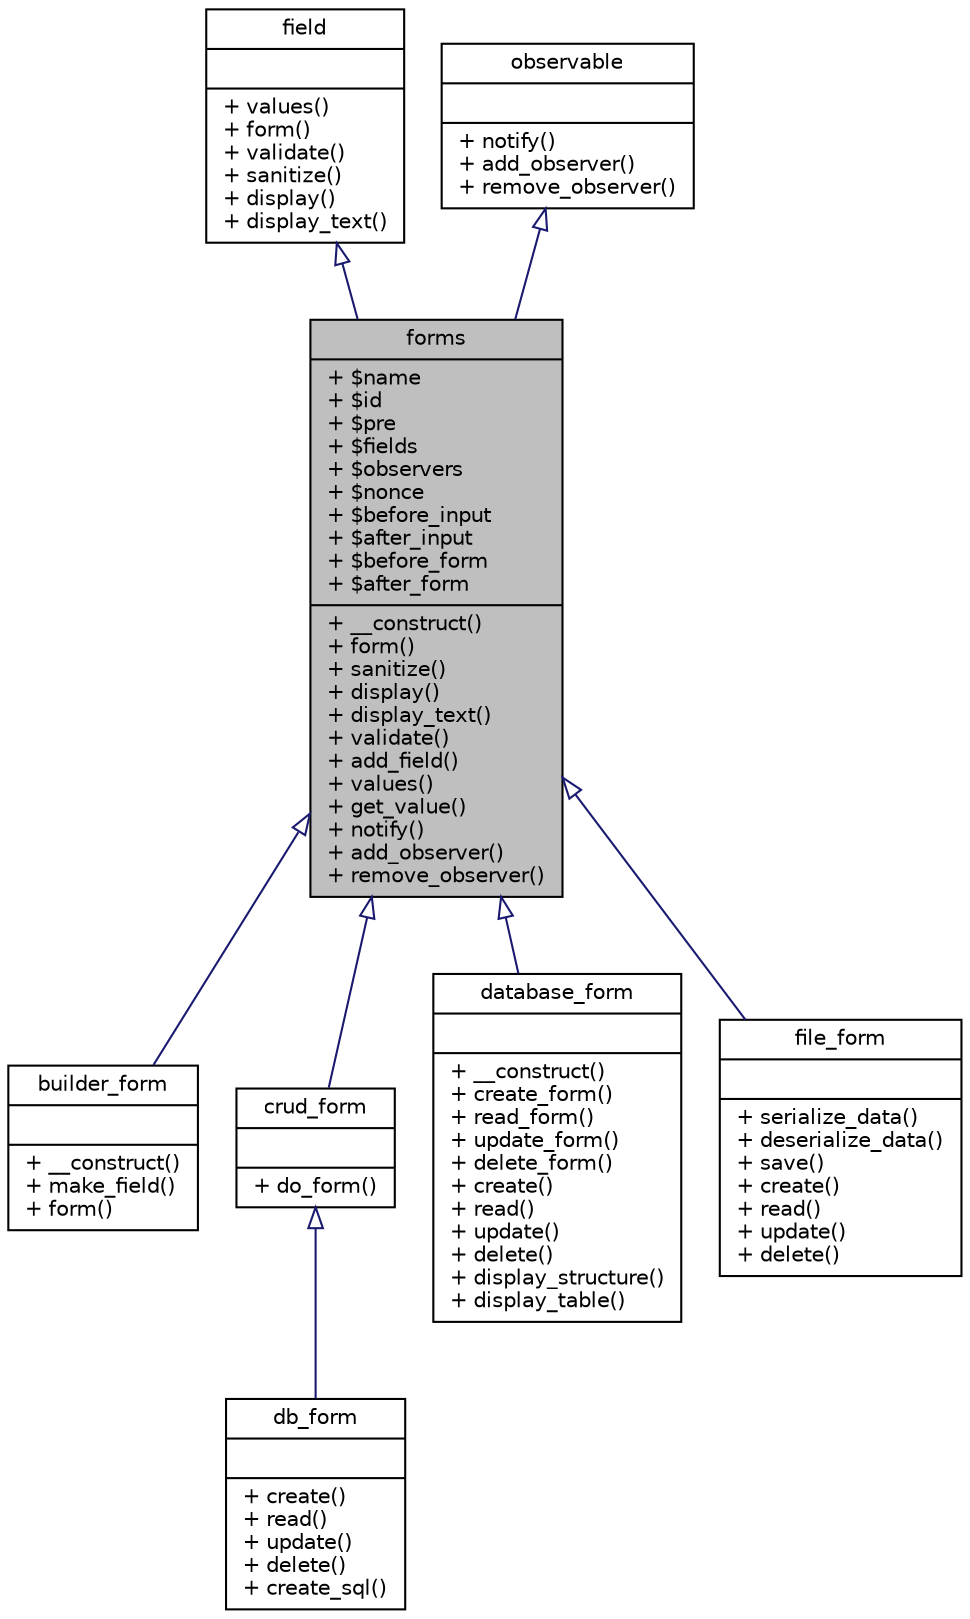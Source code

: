 digraph "forms"
{
  edge [fontname="Helvetica",fontsize="10",labelfontname="Helvetica",labelfontsize="10"];
  node [fontname="Helvetica",fontsize="10",shape=record];
  Node1 [label="{forms\n|+ $name\l+ $id\l+ $pre\l+ $fields\l+ $observers\l+ $nonce\l+ $before_input\l+ $after_input\l+ $before_form\l+ $after_form\l|+ __construct()\l+ form()\l+ sanitize()\l+ display()\l+ display_text()\l+ validate()\l+ add_field()\l+ values()\l+ get_value()\l+ notify()\l+ add_observer()\l+ remove_observer()\l}",height=0.2,width=0.4,color="black", fillcolor="grey75", style="filled", fontcolor="black"];
  Node2 -> Node1 [dir="back",color="midnightblue",fontsize="10",style="solid",arrowtail="onormal",fontname="Helvetica"];
  Node2 [label="{field\n||+ values()\l+ form()\l+ validate()\l+ sanitize()\l+ display()\l+ display_text()\l}",height=0.2,width=0.4,color="black", fillcolor="white", style="filled",URL="$interfacefield.html"];
  Node3 -> Node1 [dir="back",color="midnightblue",fontsize="10",style="solid",arrowtail="onormal",fontname="Helvetica"];
  Node3 [label="{observable\n||+ notify()\l+ add_observer()\l+ remove_observer()\l}",height=0.2,width=0.4,color="black", fillcolor="white", style="filled",URL="$interfaceobservable.html",tooltip="Describes objects that are able to be observed by observer objects. "];
  Node1 -> Node4 [dir="back",color="midnightblue",fontsize="10",style="solid",arrowtail="onormal",fontname="Helvetica"];
  Node4 [label="{builder_form\n||+ __construct()\l+ make_field()\l+ form()\l}",height=0.2,width=0.4,color="black", fillcolor="white", style="filled",URL="$classbuilder__form.html",tooltip="This form build up a form by creating fields. "];
  Node1 -> Node5 [dir="back",color="midnightblue",fontsize="10",style="solid",arrowtail="onormal",fontname="Helvetica"];
  Node5 [label="{crud_form\n||+ do_form()\l}",height=0.2,width=0.4,color="black", fillcolor="white", style="filled",URL="$classcrud__form.html"];
  Node5 -> Node6 [dir="back",color="midnightblue",fontsize="10",style="solid",arrowtail="onormal",fontname="Helvetica"];
  Node6 [label="{db_form\n||+ create()\l+ read()\l+ update()\l+ delete()\l+ create_sql()\l}",height=0.2,width=0.4,color="black", fillcolor="white", style="filled",URL="$classdb__form.html",tooltip="Represents an HTML form, and saves form data in $db table named by the name attribue of this object..."];
  Node1 -> Node7 [dir="back",color="midnightblue",fontsize="10",style="solid",arrowtail="onormal",fontname="Helvetica"];
  Node7 [label="{database_form\n||+ __construct()\l+ create_form()\l+ read_form()\l+ update_form()\l+ delete_form()\l+ create()\l+ read()\l+ update()\l+ delete()\l+ display_structure()\l+ display_table()\l}",height=0.2,width=0.4,color="black", fillcolor="white", style="filled",URL="$classdatabase__form.html",tooltip="This class allows the both the structure and the data for this form to be written out to a database..."];
  Node1 -> Node8 [dir="back",color="midnightblue",fontsize="10",style="solid",arrowtail="onormal",fontname="Helvetica"];
  Node8 [label="{file_form\n||+ serialize_data()\l+ deserialize_data()\l+ save()\l+ create()\l+ read()\l+ update()\l+ delete()\l}",height=0.2,width=0.4,color="black", fillcolor="white", style="filled",URL="$classfile__form.html",tooltip="This class represents an HTML form, it&#39;s values, how it is validated and allows to read/write form da..."];
}
